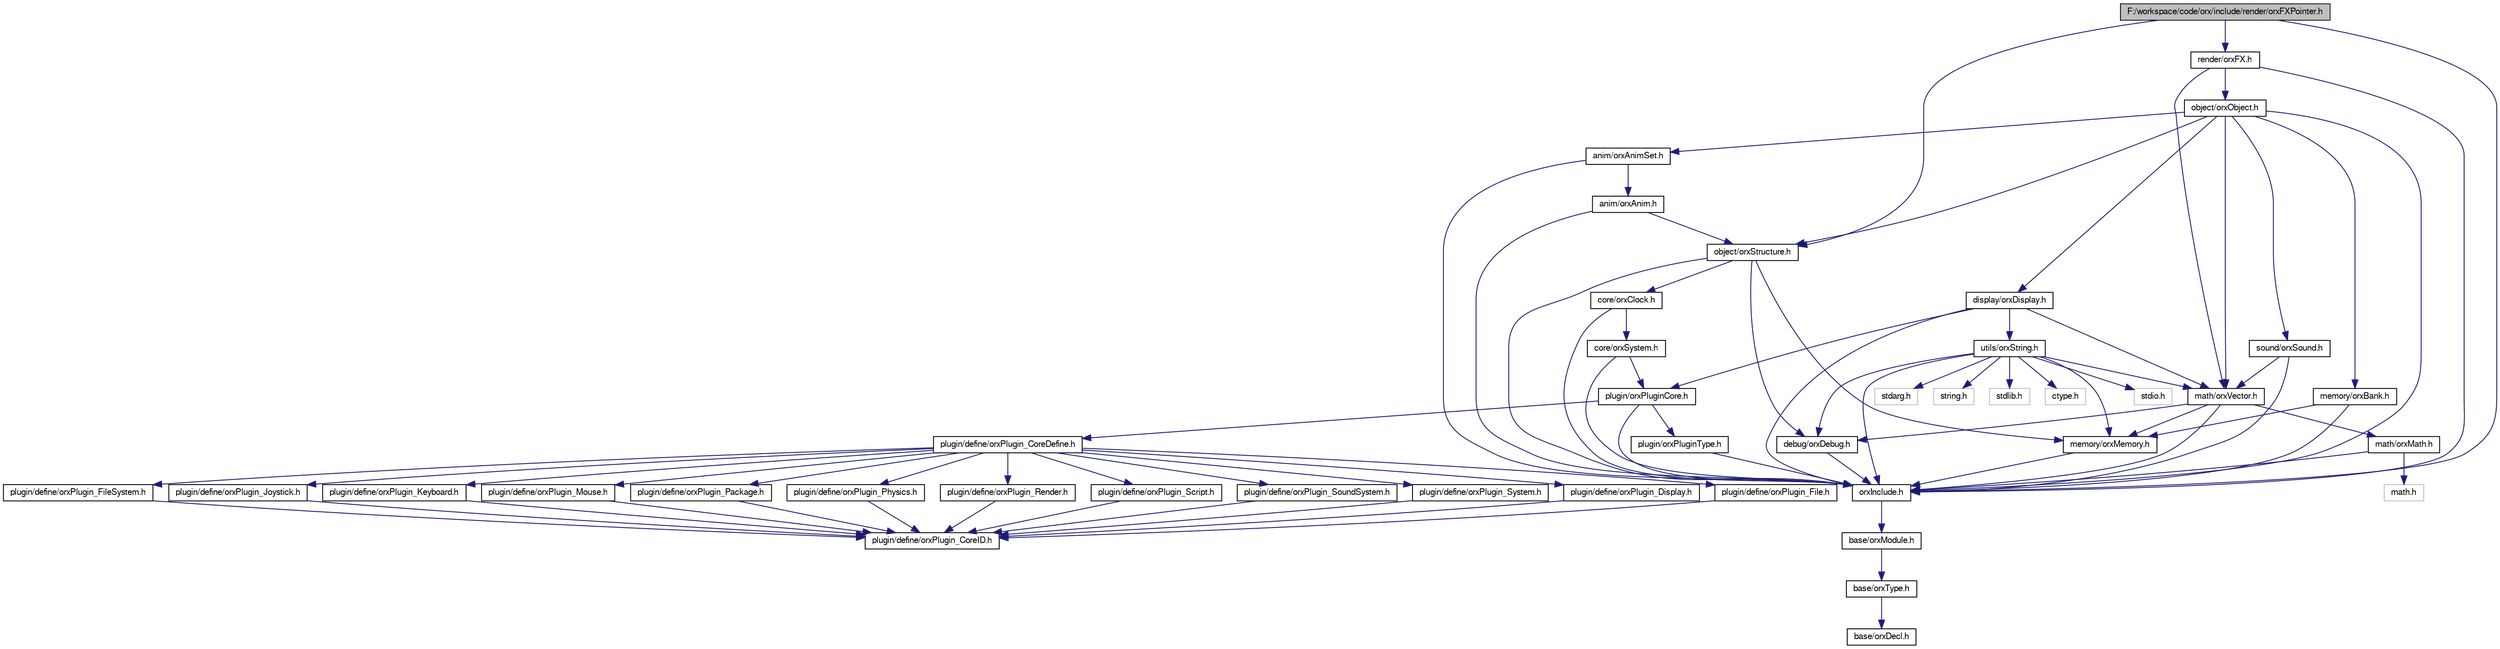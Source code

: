digraph G
{
  bgcolor="transparent";
  edge [fontname="FreeSans",fontsize=10,labelfontname="FreeSans",labelfontsize=10];
  node [fontname="FreeSans",fontsize=10,shape=record];
  Node1 [label="F:/workspace/code/orx/include/render/orxFXPointer.h",height=0.2,width=0.4,color="black", fillcolor="grey75", style="filled" fontcolor="black"];
  Node1 -> Node2 [color="midnightblue",fontsize=10,style="solid",fontname="FreeSans"];
  Node2 [label="orxInclude.h",height=0.2,width=0.4,color="black",URL="$orx_include_8h.html"];
  Node2 -> Node3 [color="midnightblue",fontsize=10,style="solid",fontname="FreeSans"];
  Node3 [label="base/orxModule.h",height=0.2,width=0.4,color="black",URL="$orx_module_8h.html"];
  Node3 -> Node4 [color="midnightblue",fontsize=10,style="solid",fontname="FreeSans"];
  Node4 [label="base/orxType.h",height=0.2,width=0.4,color="black",URL="$orx_type_8h.html"];
  Node4 -> Node5 [color="midnightblue",fontsize=10,style="solid",fontname="FreeSans"];
  Node5 [label="base/orxDecl.h",height=0.2,width=0.4,color="black",URL="$orx_decl_8h.html"];
  Node1 -> Node6 [color="midnightblue",fontsize=10,style="solid",fontname="FreeSans"];
  Node6 [label="render/orxFX.h",height=0.2,width=0.4,color="black",URL="$orx_f_x_8h.html"];
  Node6 -> Node2 [color="midnightblue",fontsize=10,style="solid",fontname="FreeSans"];
  Node6 -> Node7 [color="midnightblue",fontsize=10,style="solid",fontname="FreeSans"];
  Node7 [label="math/orxVector.h",height=0.2,width=0.4,color="black",URL="$orx_vector_8h.html"];
  Node7 -> Node2 [color="midnightblue",fontsize=10,style="solid",fontname="FreeSans"];
  Node7 -> Node8 [color="midnightblue",fontsize=10,style="solid",fontname="FreeSans"];
  Node8 [label="debug/orxDebug.h",height=0.2,width=0.4,color="black",URL="$orx_debug_8h.html"];
  Node8 -> Node2 [color="midnightblue",fontsize=10,style="solid",fontname="FreeSans"];
  Node7 -> Node9 [color="midnightblue",fontsize=10,style="solid",fontname="FreeSans"];
  Node9 [label="memory/orxMemory.h",height=0.2,width=0.4,color="black",URL="$orx_memory_8h.html"];
  Node9 -> Node2 [color="midnightblue",fontsize=10,style="solid",fontname="FreeSans"];
  Node7 -> Node10 [color="midnightblue",fontsize=10,style="solid",fontname="FreeSans"];
  Node10 [label="math/orxMath.h",height=0.2,width=0.4,color="black",URL="$orx_math_8h.html"];
  Node10 -> Node2 [color="midnightblue",fontsize=10,style="solid",fontname="FreeSans"];
  Node10 -> Node11 [color="midnightblue",fontsize=10,style="solid",fontname="FreeSans"];
  Node11 [label="math.h",height=0.2,width=0.4,color="grey75"];
  Node6 -> Node12 [color="midnightblue",fontsize=10,style="solid",fontname="FreeSans"];
  Node12 [label="object/orxObject.h",height=0.2,width=0.4,color="black",URL="$orx_object_8h.html"];
  Node12 -> Node2 [color="midnightblue",fontsize=10,style="solid",fontname="FreeSans"];
  Node12 -> Node13 [color="midnightblue",fontsize=10,style="solid",fontname="FreeSans"];
  Node13 [label="object/orxStructure.h",height=0.2,width=0.4,color="black",URL="$orx_structure_8h.html"];
  Node13 -> Node2 [color="midnightblue",fontsize=10,style="solid",fontname="FreeSans"];
  Node13 -> Node14 [color="midnightblue",fontsize=10,style="solid",fontname="FreeSans"];
  Node14 [label="core/orxClock.h",height=0.2,width=0.4,color="black",URL="$orx_clock_8h.html"];
  Node14 -> Node2 [color="midnightblue",fontsize=10,style="solid",fontname="FreeSans"];
  Node14 -> Node15 [color="midnightblue",fontsize=10,style="solid",fontname="FreeSans"];
  Node15 [label="core/orxSystem.h",height=0.2,width=0.4,color="black",URL="$orx_system_8h.html"];
  Node15 -> Node2 [color="midnightblue",fontsize=10,style="solid",fontname="FreeSans"];
  Node15 -> Node16 [color="midnightblue",fontsize=10,style="solid",fontname="FreeSans"];
  Node16 [label="plugin/orxPluginCore.h",height=0.2,width=0.4,color="black",URL="$orx_plugin_core_8h.html"];
  Node16 -> Node2 [color="midnightblue",fontsize=10,style="solid",fontname="FreeSans"];
  Node16 -> Node17 [color="midnightblue",fontsize=10,style="solid",fontname="FreeSans"];
  Node17 [label="plugin/orxPluginType.h",height=0.2,width=0.4,color="black",URL="$orx_plugin_type_8h.html"];
  Node17 -> Node2 [color="midnightblue",fontsize=10,style="solid",fontname="FreeSans"];
  Node16 -> Node18 [color="midnightblue",fontsize=10,style="solid",fontname="FreeSans"];
  Node18 [label="plugin/define/orxPlugin_CoreDefine.h",height=0.2,width=0.4,color="black",URL="$orx_plugin___core_define_8h.html"];
  Node18 -> Node19 [color="midnightblue",fontsize=10,style="solid",fontname="FreeSans"];
  Node19 [label="plugin/define/orxPlugin_Display.h",height=0.2,width=0.4,color="black",URL="$orx_plugin___display_8h.html"];
  Node19 -> Node20 [color="midnightblue",fontsize=10,style="solid",fontname="FreeSans"];
  Node20 [label="plugin/define/orxPlugin_CoreID.h",height=0.2,width=0.4,color="black",URL="$orx_plugin___core_i_d_8h.html"];
  Node18 -> Node21 [color="midnightblue",fontsize=10,style="solid",fontname="FreeSans"];
  Node21 [label="plugin/define/orxPlugin_File.h",height=0.2,width=0.4,color="black",URL="$orx_plugin___file_8h.html"];
  Node21 -> Node20 [color="midnightblue",fontsize=10,style="solid",fontname="FreeSans"];
  Node18 -> Node22 [color="midnightblue",fontsize=10,style="solid",fontname="FreeSans"];
  Node22 [label="plugin/define/orxPlugin_FileSystem.h",height=0.2,width=0.4,color="black",URL="$orx_plugin___file_system_8h.html"];
  Node22 -> Node20 [color="midnightblue",fontsize=10,style="solid",fontname="FreeSans"];
  Node18 -> Node23 [color="midnightblue",fontsize=10,style="solid",fontname="FreeSans"];
  Node23 [label="plugin/define/orxPlugin_Joystick.h",height=0.2,width=0.4,color="black",URL="$orx_plugin___joystick_8h.html"];
  Node23 -> Node20 [color="midnightblue",fontsize=10,style="solid",fontname="FreeSans"];
  Node18 -> Node24 [color="midnightblue",fontsize=10,style="solid",fontname="FreeSans"];
  Node24 [label="plugin/define/orxPlugin_Keyboard.h",height=0.2,width=0.4,color="black",URL="$orx_plugin___keyboard_8h.html"];
  Node24 -> Node20 [color="midnightblue",fontsize=10,style="solid",fontname="FreeSans"];
  Node18 -> Node25 [color="midnightblue",fontsize=10,style="solid",fontname="FreeSans"];
  Node25 [label="plugin/define/orxPlugin_Mouse.h",height=0.2,width=0.4,color="black",URL="$orx_plugin___mouse_8h.html"];
  Node25 -> Node20 [color="midnightblue",fontsize=10,style="solid",fontname="FreeSans"];
  Node18 -> Node26 [color="midnightblue",fontsize=10,style="solid",fontname="FreeSans"];
  Node26 [label="plugin/define/orxPlugin_Package.h",height=0.2,width=0.4,color="black",URL="$orx_plugin___package_8h.html"];
  Node26 -> Node20 [color="midnightblue",fontsize=10,style="solid",fontname="FreeSans"];
  Node18 -> Node27 [color="midnightblue",fontsize=10,style="solid",fontname="FreeSans"];
  Node27 [label="plugin/define/orxPlugin_Physics.h",height=0.2,width=0.4,color="black",URL="$orx_plugin___physics_8h.html"];
  Node27 -> Node20 [color="midnightblue",fontsize=10,style="solid",fontname="FreeSans"];
  Node18 -> Node28 [color="midnightblue",fontsize=10,style="solid",fontname="FreeSans"];
  Node28 [label="plugin/define/orxPlugin_Render.h",height=0.2,width=0.4,color="black",URL="$orx_plugin___render_8h.html"];
  Node28 -> Node20 [color="midnightblue",fontsize=10,style="solid",fontname="FreeSans"];
  Node18 -> Node29 [color="midnightblue",fontsize=10,style="solid",fontname="FreeSans"];
  Node29 [label="plugin/define/orxPlugin_Script.h",height=0.2,width=0.4,color="black",URL="$orx_plugin___script_8h.html"];
  Node29 -> Node20 [color="midnightblue",fontsize=10,style="solid",fontname="FreeSans"];
  Node18 -> Node30 [color="midnightblue",fontsize=10,style="solid",fontname="FreeSans"];
  Node30 [label="plugin/define/orxPlugin_SoundSystem.h",height=0.2,width=0.4,color="black",URL="$orx_plugin___sound_system_8h.html"];
  Node30 -> Node20 [color="midnightblue",fontsize=10,style="solid",fontname="FreeSans"];
  Node18 -> Node31 [color="midnightblue",fontsize=10,style="solid",fontname="FreeSans"];
  Node31 [label="plugin/define/orxPlugin_System.h",height=0.2,width=0.4,color="black",URL="$orx_plugin___system_8h.html"];
  Node31 -> Node20 [color="midnightblue",fontsize=10,style="solid",fontname="FreeSans"];
  Node13 -> Node8 [color="midnightblue",fontsize=10,style="solid",fontname="FreeSans"];
  Node13 -> Node9 [color="midnightblue",fontsize=10,style="solid",fontname="FreeSans"];
  Node12 -> Node32 [color="midnightblue",fontsize=10,style="solid",fontname="FreeSans"];
  Node32 [label="memory/orxBank.h",height=0.2,width=0.4,color="black",URL="$orx_bank_8h.html"];
  Node32 -> Node2 [color="midnightblue",fontsize=10,style="solid",fontname="FreeSans"];
  Node32 -> Node9 [color="midnightblue",fontsize=10,style="solid",fontname="FreeSans"];
  Node12 -> Node33 [color="midnightblue",fontsize=10,style="solid",fontname="FreeSans"];
  Node33 [label="anim/orxAnimSet.h",height=0.2,width=0.4,color="black",URL="$orx_anim_set_8h.html"];
  Node33 -> Node2 [color="midnightblue",fontsize=10,style="solid",fontname="FreeSans"];
  Node33 -> Node34 [color="midnightblue",fontsize=10,style="solid",fontname="FreeSans"];
  Node34 [label="anim/orxAnim.h",height=0.2,width=0.4,color="black",URL="$orx_anim_8h.html"];
  Node34 -> Node2 [color="midnightblue",fontsize=10,style="solid",fontname="FreeSans"];
  Node34 -> Node13 [color="midnightblue",fontsize=10,style="solid",fontname="FreeSans"];
  Node12 -> Node35 [color="midnightblue",fontsize=10,style="solid",fontname="FreeSans"];
  Node35 [label="display/orxDisplay.h",height=0.2,width=0.4,color="black",URL="$orx_display_8h.html"];
  Node35 -> Node2 [color="midnightblue",fontsize=10,style="solid",fontname="FreeSans"];
  Node35 -> Node16 [color="midnightblue",fontsize=10,style="solid",fontname="FreeSans"];
  Node35 -> Node7 [color="midnightblue",fontsize=10,style="solid",fontname="FreeSans"];
  Node35 -> Node36 [color="midnightblue",fontsize=10,style="solid",fontname="FreeSans"];
  Node36 [label="utils/orxString.h",height=0.2,width=0.4,color="black",URL="$orx_string_8h.html"];
  Node36 -> Node2 [color="midnightblue",fontsize=10,style="solid",fontname="FreeSans"];
  Node36 -> Node9 [color="midnightblue",fontsize=10,style="solid",fontname="FreeSans"];
  Node36 -> Node7 [color="midnightblue",fontsize=10,style="solid",fontname="FreeSans"];
  Node36 -> Node37 [color="midnightblue",fontsize=10,style="solid",fontname="FreeSans"];
  Node37 [label="stdio.h",height=0.2,width=0.4,color="grey75"];
  Node36 -> Node38 [color="midnightblue",fontsize=10,style="solid",fontname="FreeSans"];
  Node38 [label="stdarg.h",height=0.2,width=0.4,color="grey75"];
  Node36 -> Node39 [color="midnightblue",fontsize=10,style="solid",fontname="FreeSans"];
  Node39 [label="string.h",height=0.2,width=0.4,color="grey75"];
  Node36 -> Node40 [color="midnightblue",fontsize=10,style="solid",fontname="FreeSans"];
  Node40 [label="stdlib.h",height=0.2,width=0.4,color="grey75"];
  Node36 -> Node41 [color="midnightblue",fontsize=10,style="solid",fontname="FreeSans"];
  Node41 [label="ctype.h",height=0.2,width=0.4,color="grey75"];
  Node36 -> Node8 [color="midnightblue",fontsize=10,style="solid",fontname="FreeSans"];
  Node12 -> Node7 [color="midnightblue",fontsize=10,style="solid",fontname="FreeSans"];
  Node12 -> Node42 [color="midnightblue",fontsize=10,style="solid",fontname="FreeSans"];
  Node42 [label="sound/orxSound.h",height=0.2,width=0.4,color="black",URL="$orx_sound_8h.html"];
  Node42 -> Node2 [color="midnightblue",fontsize=10,style="solid",fontname="FreeSans"];
  Node42 -> Node7 [color="midnightblue",fontsize=10,style="solid",fontname="FreeSans"];
  Node1 -> Node13 [color="midnightblue",fontsize=10,style="solid",fontname="FreeSans"];
}

